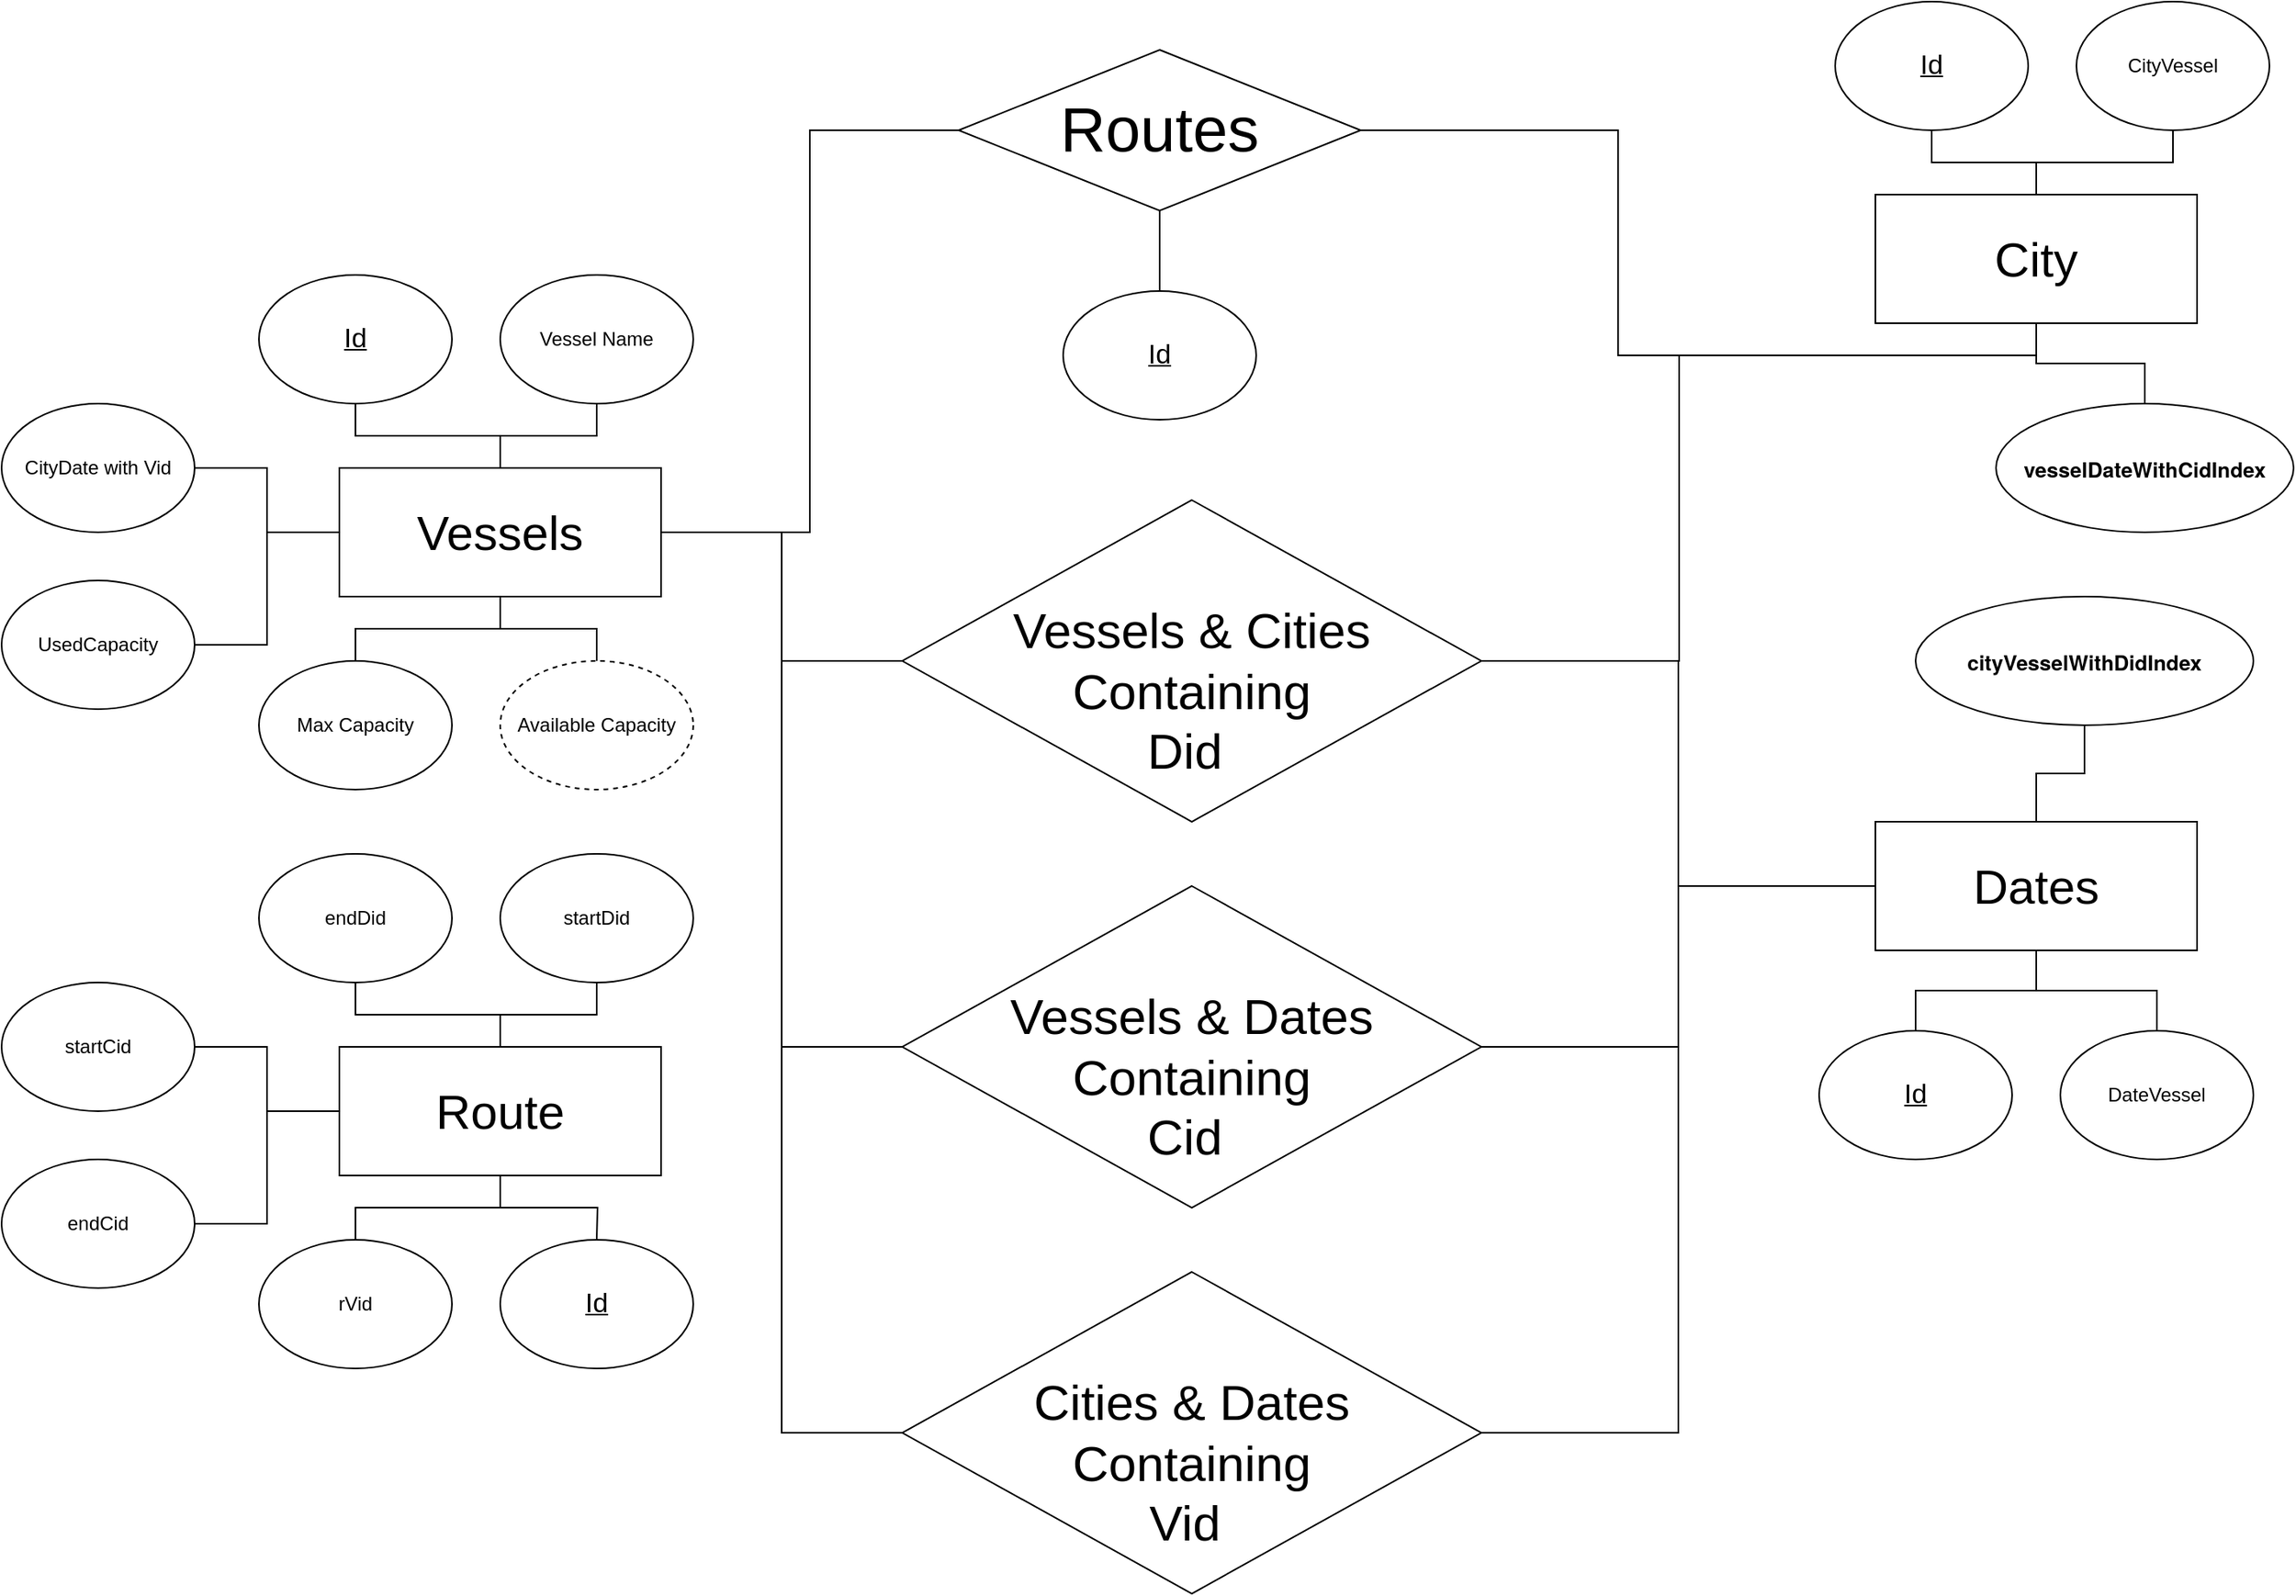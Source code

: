 <mxfile version="22.0.8" type="github">
  <diagram id="R2lEEEUBdFMjLlhIrx00" name="Page-1">
    <mxGraphModel dx="2924" dy="1162" grid="1" gridSize="10" guides="1" tooltips="1" connect="1" arrows="1" fold="1" page="1" pageScale="1" pageWidth="850" pageHeight="1100" math="0" shadow="0" extFonts="Permanent Marker^https://fonts.googleapis.com/css?family=Permanent+Marker">
      <root>
        <mxCell id="0" />
        <mxCell id="1" parent="0" />
        <mxCell id="ipcIA9Gu2kkzTRT3-YgF-11" style="edgeStyle=orthogonalEdgeStyle;rounded=0;orthogonalLoop=1;jettySize=auto;html=1;endArrow=none;endFill=0;" parent="1" source="ipcIA9Gu2kkzTRT3-YgF-2" target="ipcIA9Gu2kkzTRT3-YgF-8" edge="1">
          <mxGeometry relative="1" as="geometry" />
        </mxCell>
        <mxCell id="ipcIA9Gu2kkzTRT3-YgF-12" style="edgeStyle=orthogonalEdgeStyle;rounded=0;orthogonalLoop=1;jettySize=auto;html=1;endArrow=none;endFill=0;" parent="1" source="ipcIA9Gu2kkzTRT3-YgF-2" target="ipcIA9Gu2kkzTRT3-YgF-6" edge="1">
          <mxGeometry relative="1" as="geometry" />
        </mxCell>
        <mxCell id="ipcIA9Gu2kkzTRT3-YgF-13" style="edgeStyle=orthogonalEdgeStyle;rounded=0;orthogonalLoop=1;jettySize=auto;html=1;endArrow=none;endFill=0;" parent="1" source="ipcIA9Gu2kkzTRT3-YgF-2" target="ipcIA9Gu2kkzTRT3-YgF-7" edge="1">
          <mxGeometry relative="1" as="geometry" />
        </mxCell>
        <mxCell id="ipcIA9Gu2kkzTRT3-YgF-14" value="" style="edgeStyle=orthogonalEdgeStyle;rounded=0;orthogonalLoop=1;jettySize=auto;html=1;endArrow=none;endFill=0;" parent="1" source="ipcIA9Gu2kkzTRT3-YgF-2" target="ipcIA9Gu2kkzTRT3-YgF-10" edge="1">
          <mxGeometry relative="1" as="geometry" />
        </mxCell>
        <mxCell id="ipcIA9Gu2kkzTRT3-YgF-16" style="edgeStyle=orthogonalEdgeStyle;rounded=0;orthogonalLoop=1;jettySize=auto;html=1;entryX=0.5;entryY=0;entryDx=0;entryDy=0;endArrow=none;endFill=0;" parent="1" source="ipcIA9Gu2kkzTRT3-YgF-2" target="ipcIA9Gu2kkzTRT3-YgF-9" edge="1">
          <mxGeometry relative="1" as="geometry" />
        </mxCell>
        <mxCell id="ipcIA9Gu2kkzTRT3-YgF-33" style="edgeStyle=orthogonalEdgeStyle;rounded=0;orthogonalLoop=1;jettySize=auto;html=1;entryX=0;entryY=0.5;entryDx=0;entryDy=0;endArrow=none;endFill=0;" parent="1" source="ipcIA9Gu2kkzTRT3-YgF-2" target="ipcIA9Gu2kkzTRT3-YgF-32" edge="1">
          <mxGeometry relative="1" as="geometry" />
        </mxCell>
        <mxCell id="ipcIA9Gu2kkzTRT3-YgF-35" style="edgeStyle=orthogonalEdgeStyle;rounded=0;orthogonalLoop=1;jettySize=auto;html=1;entryX=0;entryY=0.5;entryDx=0;entryDy=0;endArrow=none;endFill=0;" parent="1" source="ipcIA9Gu2kkzTRT3-YgF-2" target="ipcIA9Gu2kkzTRT3-YgF-26" edge="1">
          <mxGeometry relative="1" as="geometry" />
        </mxCell>
        <mxCell id="ipcIA9Gu2kkzTRT3-YgF-43" style="edgeStyle=orthogonalEdgeStyle;rounded=0;orthogonalLoop=1;jettySize=auto;html=1;entryX=0;entryY=0.5;entryDx=0;entryDy=0;endArrow=none;endFill=0;" parent="1" source="ipcIA9Gu2kkzTRT3-YgF-2" target="ipcIA9Gu2kkzTRT3-YgF-40" edge="1">
          <mxGeometry relative="1" as="geometry" />
        </mxCell>
        <mxCell id="ipcIA9Gu2kkzTRT3-YgF-45" style="edgeStyle=orthogonalEdgeStyle;rounded=0;orthogonalLoop=1;jettySize=auto;html=1;entryX=0;entryY=0.5;entryDx=0;entryDy=0;endArrow=none;endFill=0;" parent="1" source="ipcIA9Gu2kkzTRT3-YgF-2" target="ipcIA9Gu2kkzTRT3-YgF-41" edge="1">
          <mxGeometry relative="1" as="geometry" />
        </mxCell>
        <mxCell id="jlvCZ8Wma5xloxZjLSef-2" style="edgeStyle=orthogonalEdgeStyle;rounded=0;orthogonalLoop=1;jettySize=auto;html=1;endArrow=none;endFill=0;" edge="1" parent="1" source="ipcIA9Gu2kkzTRT3-YgF-2" target="jlvCZ8Wma5xloxZjLSef-1">
          <mxGeometry relative="1" as="geometry" />
        </mxCell>
        <mxCell id="ipcIA9Gu2kkzTRT3-YgF-2" value="&lt;font style=&quot;font-size: 30px;&quot;&gt;Vessels&lt;/font&gt;" style="rounded=0;whiteSpace=wrap;html=1;" parent="1" vertex="1">
          <mxGeometry x="-480" y="310" width="200" height="80" as="geometry" />
        </mxCell>
        <mxCell id="ipcIA9Gu2kkzTRT3-YgF-19" style="edgeStyle=orthogonalEdgeStyle;rounded=0;orthogonalLoop=1;jettySize=auto;html=1;endArrow=none;endFill=0;" parent="1" source="ipcIA9Gu2kkzTRT3-YgF-3" target="ipcIA9Gu2kkzTRT3-YgF-18" edge="1">
          <mxGeometry relative="1" as="geometry" />
        </mxCell>
        <mxCell id="ipcIA9Gu2kkzTRT3-YgF-20" style="edgeStyle=orthogonalEdgeStyle;rounded=0;orthogonalLoop=1;jettySize=auto;html=1;endArrow=none;endFill=0;" parent="1" source="ipcIA9Gu2kkzTRT3-YgF-3" target="ipcIA9Gu2kkzTRT3-YgF-17" edge="1">
          <mxGeometry relative="1" as="geometry" />
        </mxCell>
        <mxCell id="ipcIA9Gu2kkzTRT3-YgF-46" style="edgeStyle=orthogonalEdgeStyle;rounded=0;orthogonalLoop=1;jettySize=auto;html=1;entryX=1;entryY=0.5;entryDx=0;entryDy=0;endArrow=none;endFill=0;" parent="1" source="ipcIA9Gu2kkzTRT3-YgF-3" target="ipcIA9Gu2kkzTRT3-YgF-41" edge="1">
          <mxGeometry relative="1" as="geometry">
            <Array as="points">
              <mxPoint x="575" y="240" />
              <mxPoint x="353" y="240" />
              <mxPoint x="353" y="430" />
            </Array>
          </mxGeometry>
        </mxCell>
        <mxCell id="ipcIA9Gu2kkzTRT3-YgF-3" value="&lt;font style=&quot;font-size: 30px;&quot;&gt;City&lt;/font&gt;" style="rounded=0;whiteSpace=wrap;html=1;" parent="1" vertex="1">
          <mxGeometry x="475" y="140" width="200" height="80" as="geometry" />
        </mxCell>
        <mxCell id="ipcIA9Gu2kkzTRT3-YgF-23" style="edgeStyle=orthogonalEdgeStyle;rounded=0;orthogonalLoop=1;jettySize=auto;html=1;endArrow=none;endFill=0;" parent="1" source="ipcIA9Gu2kkzTRT3-YgF-4" target="ipcIA9Gu2kkzTRT3-YgF-22" edge="1">
          <mxGeometry relative="1" as="geometry" />
        </mxCell>
        <mxCell id="ipcIA9Gu2kkzTRT3-YgF-24" style="edgeStyle=orthogonalEdgeStyle;rounded=0;orthogonalLoop=1;jettySize=auto;html=1;endArrow=none;endFill=0;" parent="1" source="ipcIA9Gu2kkzTRT3-YgF-4" target="ipcIA9Gu2kkzTRT3-YgF-21" edge="1">
          <mxGeometry relative="1" as="geometry" />
        </mxCell>
        <mxCell id="ipcIA9Gu2kkzTRT3-YgF-34" style="edgeStyle=orthogonalEdgeStyle;rounded=0;orthogonalLoop=1;jettySize=auto;html=1;exitX=0;exitY=0.5;exitDx=0;exitDy=0;entryX=1;entryY=0.5;entryDx=0;entryDy=0;endArrow=none;endFill=0;" parent="1" source="ipcIA9Gu2kkzTRT3-YgF-4" target="ipcIA9Gu2kkzTRT3-YgF-32" edge="1">
          <mxGeometry relative="1" as="geometry" />
        </mxCell>
        <mxCell id="ipcIA9Gu2kkzTRT3-YgF-42" style="edgeStyle=orthogonalEdgeStyle;rounded=0;orthogonalLoop=1;jettySize=auto;html=1;entryX=1;entryY=0.5;entryDx=0;entryDy=0;endArrow=none;endFill=0;" parent="1" source="ipcIA9Gu2kkzTRT3-YgF-4" target="ipcIA9Gu2kkzTRT3-YgF-40" edge="1">
          <mxGeometry relative="1" as="geometry" />
        </mxCell>
        <mxCell id="ipcIA9Gu2kkzTRT3-YgF-44" style="edgeStyle=orthogonalEdgeStyle;rounded=0;orthogonalLoop=1;jettySize=auto;html=1;entryX=1;entryY=0.5;entryDx=0;entryDy=0;endArrow=none;endFill=0;" parent="1" source="ipcIA9Gu2kkzTRT3-YgF-4" target="ipcIA9Gu2kkzTRT3-YgF-41" edge="1">
          <mxGeometry relative="1" as="geometry" />
        </mxCell>
        <mxCell id="ipcIA9Gu2kkzTRT3-YgF-4" value="&lt;font style=&quot;font-size: 30px;&quot;&gt;Dates&lt;/font&gt;" style="rounded=0;whiteSpace=wrap;html=1;" parent="1" vertex="1">
          <mxGeometry x="475" y="530" width="200" height="80" as="geometry" />
        </mxCell>
        <mxCell id="ipcIA9Gu2kkzTRT3-YgF-6" value="&lt;u&gt;&lt;font style=&quot;font-size: 17px;&quot;&gt;Id&lt;/font&gt;&lt;/u&gt;" style="ellipse;whiteSpace=wrap;html=1;" parent="1" vertex="1">
          <mxGeometry x="-530" y="190" width="120" height="80" as="geometry" />
        </mxCell>
        <mxCell id="ipcIA9Gu2kkzTRT3-YgF-7" value="Vessel Name" style="ellipse;whiteSpace=wrap;html=1;" parent="1" vertex="1">
          <mxGeometry x="-380" y="190" width="120" height="80" as="geometry" />
        </mxCell>
        <mxCell id="ipcIA9Gu2kkzTRT3-YgF-8" value="UsedCapacity" style="ellipse;whiteSpace=wrap;html=1;" parent="1" vertex="1">
          <mxGeometry x="-690" y="380" width="120" height="80" as="geometry" />
        </mxCell>
        <mxCell id="ipcIA9Gu2kkzTRT3-YgF-9" value="Max Capacity" style="ellipse;whiteSpace=wrap;html=1;" parent="1" vertex="1">
          <mxGeometry x="-530" y="430" width="120" height="80" as="geometry" />
        </mxCell>
        <mxCell id="ipcIA9Gu2kkzTRT3-YgF-10" value="Available Capacity" style="ellipse;whiteSpace=wrap;html=1;dashed=1;" parent="1" vertex="1">
          <mxGeometry x="-380" y="430" width="120" height="80" as="geometry" />
        </mxCell>
        <mxCell id="ipcIA9Gu2kkzTRT3-YgF-17" value="&lt;font style=&quot;font-size: 17px;&quot;&gt;&lt;u&gt;Id&lt;/u&gt;&lt;/font&gt;" style="ellipse;whiteSpace=wrap;html=1;" parent="1" vertex="1">
          <mxGeometry x="450" y="20" width="120" height="80" as="geometry" />
        </mxCell>
        <mxCell id="ipcIA9Gu2kkzTRT3-YgF-18" value="CityVessel" style="ellipse;whiteSpace=wrap;html=1;" parent="1" vertex="1">
          <mxGeometry x="600" y="20" width="120" height="80" as="geometry" />
        </mxCell>
        <mxCell id="ipcIA9Gu2kkzTRT3-YgF-21" value="&lt;font style=&quot;font-size: 17px;&quot;&gt;&lt;u&gt;Id&lt;/u&gt;&lt;/font&gt;" style="ellipse;whiteSpace=wrap;html=1;" parent="1" vertex="1">
          <mxGeometry x="440" y="660" width="120" height="80" as="geometry" />
        </mxCell>
        <mxCell id="ipcIA9Gu2kkzTRT3-YgF-22" value="DateVessel" style="ellipse;whiteSpace=wrap;html=1;" parent="1" vertex="1">
          <mxGeometry x="590" y="660" width="120" height="80" as="geometry" />
        </mxCell>
        <mxCell id="ipcIA9Gu2kkzTRT3-YgF-25" value="&lt;font style=&quot;font-size: 17px;&quot;&gt;&lt;u&gt;Id&lt;/u&gt;&lt;/font&gt;" style="ellipse;whiteSpace=wrap;html=1;" parent="1" vertex="1">
          <mxGeometry x="-30" y="200" width="120" height="80" as="geometry" />
        </mxCell>
        <mxCell id="ipcIA9Gu2kkzTRT3-YgF-27" style="edgeStyle=orthogonalEdgeStyle;rounded=0;orthogonalLoop=1;jettySize=auto;html=1;endArrow=none;endFill=0;" parent="1" source="ipcIA9Gu2kkzTRT3-YgF-26" target="ipcIA9Gu2kkzTRT3-YgF-25" edge="1">
          <mxGeometry relative="1" as="geometry" />
        </mxCell>
        <mxCell id="ipcIA9Gu2kkzTRT3-YgF-29" style="edgeStyle=orthogonalEdgeStyle;rounded=0;orthogonalLoop=1;jettySize=auto;html=1;entryX=0.5;entryY=1;entryDx=0;entryDy=0;endArrow=none;endFill=0;" parent="1" source="ipcIA9Gu2kkzTRT3-YgF-26" target="ipcIA9Gu2kkzTRT3-YgF-3" edge="1">
          <mxGeometry relative="1" as="geometry" />
        </mxCell>
        <mxCell id="ipcIA9Gu2kkzTRT3-YgF-26" value="&lt;font style=&quot;font-size: 39px;&quot;&gt;Routes&lt;/font&gt;" style="rhombus;whiteSpace=wrap;html=1;" parent="1" vertex="1">
          <mxGeometry x="-95" y="50" width="250" height="100" as="geometry" />
        </mxCell>
        <mxCell id="ipcIA9Gu2kkzTRT3-YgF-32" value="&lt;span style=&quot;font-size: 31px;&quot;&gt;&lt;br&gt;Cities &amp;amp; Dates&lt;br&gt;Containing&lt;br&gt;Vid&amp;nbsp;&lt;br&gt;&lt;/span&gt;" style="rhombus;whiteSpace=wrap;html=1;" parent="1" vertex="1">
          <mxGeometry x="-130" y="810" width="360" height="200" as="geometry" />
        </mxCell>
        <mxCell id="ipcIA9Gu2kkzTRT3-YgF-40" value="&lt;span style=&quot;font-size: 31px;&quot;&gt;&lt;br&gt;Vessels &amp;amp; Dates&lt;br&gt;Containing&lt;br&gt;Cid&amp;nbsp;&lt;br&gt;&lt;/span&gt;" style="rhombus;whiteSpace=wrap;html=1;" parent="1" vertex="1">
          <mxGeometry x="-130" y="570" width="360" height="200" as="geometry" />
        </mxCell>
        <mxCell id="ipcIA9Gu2kkzTRT3-YgF-41" value="&lt;span style=&quot;font-size: 31px;&quot;&gt;&lt;br&gt;Vessels &amp;amp; Cities&lt;br&gt;Containing&lt;br&gt;Did&amp;nbsp;&lt;br&gt;&lt;/span&gt;" style="rhombus;whiteSpace=wrap;html=1;" parent="1" vertex="1">
          <mxGeometry x="-130" y="330" width="360" height="200" as="geometry" />
        </mxCell>
        <mxCell id="jlvCZ8Wma5xloxZjLSef-1" value="CityDate with Vid" style="ellipse;whiteSpace=wrap;html=1;" vertex="1" parent="1">
          <mxGeometry x="-690" y="270" width="120" height="80" as="geometry" />
        </mxCell>
        <mxCell id="jlvCZ8Wma5xloxZjLSef-10" style="edgeStyle=orthogonalEdgeStyle;rounded=0;orthogonalLoop=1;jettySize=auto;html=1;endArrow=none;endFill=0;" edge="1" parent="1" source="jlvCZ8Wma5xloxZjLSef-16" target="jlvCZ8Wma5xloxZjLSef-19">
          <mxGeometry relative="1" as="geometry" />
        </mxCell>
        <mxCell id="jlvCZ8Wma5xloxZjLSef-11" style="edgeStyle=orthogonalEdgeStyle;rounded=0;orthogonalLoop=1;jettySize=auto;html=1;endArrow=none;endFill=0;" edge="1" parent="1" source="jlvCZ8Wma5xloxZjLSef-16" target="jlvCZ8Wma5xloxZjLSef-17">
          <mxGeometry relative="1" as="geometry" />
        </mxCell>
        <mxCell id="jlvCZ8Wma5xloxZjLSef-12" style="edgeStyle=orthogonalEdgeStyle;rounded=0;orthogonalLoop=1;jettySize=auto;html=1;endArrow=none;endFill=0;" edge="1" parent="1" source="jlvCZ8Wma5xloxZjLSef-16" target="jlvCZ8Wma5xloxZjLSef-18">
          <mxGeometry relative="1" as="geometry" />
        </mxCell>
        <mxCell id="jlvCZ8Wma5xloxZjLSef-13" value="" style="edgeStyle=orthogonalEdgeStyle;rounded=0;orthogonalLoop=1;jettySize=auto;html=1;endArrow=none;endFill=0;" edge="1" parent="1" source="jlvCZ8Wma5xloxZjLSef-16">
          <mxGeometry relative="1" as="geometry">
            <mxPoint x="-320" y="790" as="targetPoint" />
          </mxGeometry>
        </mxCell>
        <mxCell id="jlvCZ8Wma5xloxZjLSef-14" style="edgeStyle=orthogonalEdgeStyle;rounded=0;orthogonalLoop=1;jettySize=auto;html=1;entryX=0.5;entryY=0;entryDx=0;entryDy=0;endArrow=none;endFill=0;" edge="1" parent="1" source="jlvCZ8Wma5xloxZjLSef-16" target="jlvCZ8Wma5xloxZjLSef-20">
          <mxGeometry relative="1" as="geometry" />
        </mxCell>
        <mxCell id="jlvCZ8Wma5xloxZjLSef-15" style="edgeStyle=orthogonalEdgeStyle;rounded=0;orthogonalLoop=1;jettySize=auto;html=1;endArrow=none;endFill=0;" edge="1" parent="1" source="jlvCZ8Wma5xloxZjLSef-16" target="jlvCZ8Wma5xloxZjLSef-22">
          <mxGeometry relative="1" as="geometry" />
        </mxCell>
        <mxCell id="jlvCZ8Wma5xloxZjLSef-16" value="&lt;font style=&quot;font-size: 30px;&quot;&gt;Route&lt;/font&gt;" style="rounded=0;whiteSpace=wrap;html=1;" vertex="1" parent="1">
          <mxGeometry x="-480" y="670" width="200" height="80" as="geometry" />
        </mxCell>
        <mxCell id="jlvCZ8Wma5xloxZjLSef-17" value="endDid" style="ellipse;whiteSpace=wrap;html=1;" vertex="1" parent="1">
          <mxGeometry x="-530" y="550" width="120" height="80" as="geometry" />
        </mxCell>
        <mxCell id="jlvCZ8Wma5xloxZjLSef-18" value="startDid" style="ellipse;whiteSpace=wrap;html=1;" vertex="1" parent="1">
          <mxGeometry x="-380" y="550" width="120" height="80" as="geometry" />
        </mxCell>
        <mxCell id="jlvCZ8Wma5xloxZjLSef-19" value="endCid" style="ellipse;whiteSpace=wrap;html=1;" vertex="1" parent="1">
          <mxGeometry x="-690" y="740" width="120" height="80" as="geometry" />
        </mxCell>
        <mxCell id="jlvCZ8Wma5xloxZjLSef-20" value="rVid" style="ellipse;whiteSpace=wrap;html=1;" vertex="1" parent="1">
          <mxGeometry x="-530" y="790" width="120" height="80" as="geometry" />
        </mxCell>
        <mxCell id="jlvCZ8Wma5xloxZjLSef-22" value="startCid" style="ellipse;whiteSpace=wrap;html=1;" vertex="1" parent="1">
          <mxGeometry x="-690" y="630" width="120" height="80" as="geometry" />
        </mxCell>
        <mxCell id="jlvCZ8Wma5xloxZjLSef-23" value="&lt;font size=&quot;1&quot;&gt;&lt;u style=&quot;font-size: 17px;&quot;&gt;Id&lt;/u&gt;&lt;/font&gt;" style="ellipse;whiteSpace=wrap;html=1;" vertex="1" parent="1">
          <mxGeometry x="-380" y="790" width="120" height="80" as="geometry" />
        </mxCell>
        <mxCell id="jlvCZ8Wma5xloxZjLSef-24" style="edgeStyle=orthogonalEdgeStyle;rounded=0;orthogonalLoop=1;jettySize=auto;html=1;endArrow=none;endFill=0;exitX=0.5;exitY=0;exitDx=0;exitDy=0;" edge="1" parent="1" target="jlvCZ8Wma5xloxZjLSef-25" source="ipcIA9Gu2kkzTRT3-YgF-4">
          <mxGeometry relative="1" as="geometry">
            <mxPoint x="575" y="400" as="sourcePoint" />
          </mxGeometry>
        </mxCell>
        <mxCell id="jlvCZ8Wma5xloxZjLSef-25" value="&lt;p style=&quot;margin: 0px; font-stretch: normal; font-size: 13px; line-height: normal; font-family: &amp;quot;Helvetica Neue&amp;quot;;&quot;&gt;&lt;b&gt;cityVesselWithDidIndex&lt;/b&gt;&lt;/p&gt;" style="ellipse;whiteSpace=wrap;html=1;" vertex="1" parent="1">
          <mxGeometry x="500" y="390" width="210" height="80" as="geometry" />
        </mxCell>
        <mxCell id="jlvCZ8Wma5xloxZjLSef-26" style="edgeStyle=orthogonalEdgeStyle;rounded=0;orthogonalLoop=1;jettySize=auto;html=1;endArrow=none;endFill=0;" edge="1" parent="1" target="jlvCZ8Wma5xloxZjLSef-27" source="ipcIA9Gu2kkzTRT3-YgF-3">
          <mxGeometry relative="1" as="geometry">
            <mxPoint x="590" y="390" as="sourcePoint" />
          </mxGeometry>
        </mxCell>
        <mxCell id="jlvCZ8Wma5xloxZjLSef-27" value="&lt;p style=&quot;margin: 0px; font-stretch: normal; font-size: 13px; line-height: normal; font-family: &amp;quot;Helvetica Neue&amp;quot;;&quot;&gt;&lt;b&gt;vesselDateWithCidIndex&lt;/b&gt;&lt;/p&gt;" style="ellipse;whiteSpace=wrap;html=1;" vertex="1" parent="1">
          <mxGeometry x="550" y="270" width="185" height="80" as="geometry" />
        </mxCell>
      </root>
    </mxGraphModel>
  </diagram>
</mxfile>
